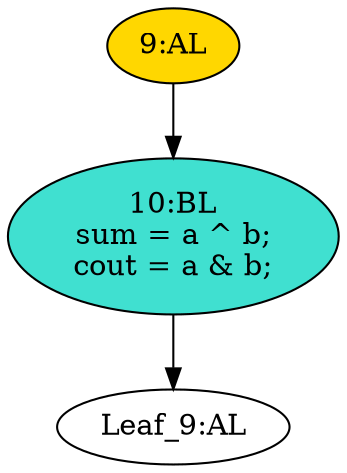 strict digraph "" {
	node [label="\N"];
	"10:BL"	[ast="<pyverilog.vparser.ast.Block object at 0x7fe880561bd0>",
		fillcolor=turquoise,
		label="10:BL
sum = a ^ b;
cout = a & b;",
		statements="[<pyverilog.vparser.ast.BlockingSubstitution object at 0x7fe880561750>, <pyverilog.vparser.ast.BlockingSubstitution object at 0x7fe880561a10>]",
		style=filled,
		typ=Block];
	"Leaf_9:AL"	[def_var="['sum', 'cout']",
		label="Leaf_9:AL"];
	"10:BL" -> "Leaf_9:AL"	[cond="[]",
		lineno=None];
	"9:AL"	[ast="<pyverilog.vparser.ast.Always object at 0x7fe880561c10>",
		clk_sens=False,
		fillcolor=gold,
		label="9:AL",
		sens="['a', 'b', 'sum', 'cout']",
		statements="[]",
		style=filled,
		typ=Always,
		use_var="['a', 'b']"];
	"9:AL" -> "10:BL"	[cond="[]",
		lineno=None];
}
